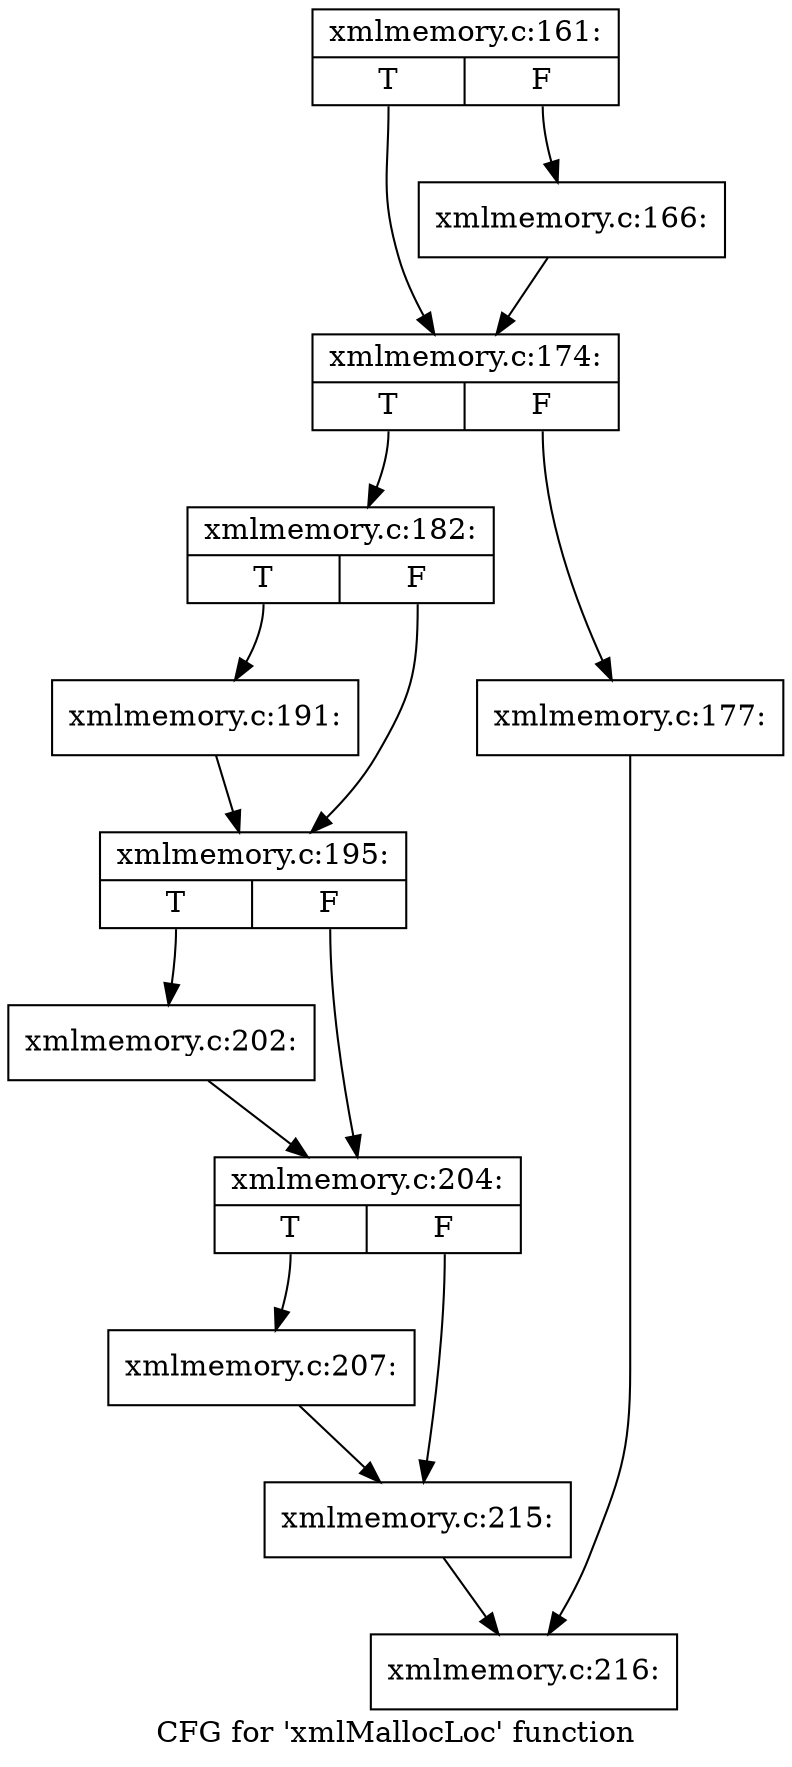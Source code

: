 digraph "CFG for 'xmlMallocLoc' function" {
	label="CFG for 'xmlMallocLoc' function";

	Node0x4b2a8e0 [shape=record,label="{xmlmemory.c:161:|{<s0>T|<s1>F}}"];
	Node0x4b2a8e0:s0 -> Node0x4b36e30;
	Node0x4b2a8e0:s1 -> Node0x4b36de0;
	Node0x4b36de0 [shape=record,label="{xmlmemory.c:166:}"];
	Node0x4b36de0 -> Node0x4b36e30;
	Node0x4b36e30 [shape=record,label="{xmlmemory.c:174:|{<s0>T|<s1>F}}"];
	Node0x4b36e30:s0 -> Node0x4b392a0;
	Node0x4b36e30:s1 -> Node0x4b39250;
	Node0x4b39250 [shape=record,label="{xmlmemory.c:177:}"];
	Node0x4b39250 -> Node0x4a654c0;
	Node0x4b392a0 [shape=record,label="{xmlmemory.c:182:|{<s0>T|<s1>F}}"];
	Node0x4b392a0:s0 -> Node0x4b36eb0;
	Node0x4b392a0:s1 -> Node0x4b3b5b0;
	Node0x4b36eb0 [shape=record,label="{xmlmemory.c:191:}"];
	Node0x4b36eb0 -> Node0x4b3b5b0;
	Node0x4b3b5b0 [shape=record,label="{xmlmemory.c:195:|{<s0>T|<s1>F}}"];
	Node0x4b3b5b0:s0 -> Node0x4b36d90;
	Node0x4b3b5b0:s1 -> Node0x4b3cc00;
	Node0x4b36d90 [shape=record,label="{xmlmemory.c:202:}"];
	Node0x4b36d90 -> Node0x4b3cc00;
	Node0x4b3cc00 [shape=record,label="{xmlmemory.c:204:|{<s0>T|<s1>F}}"];
	Node0x4b3cc00:s0 -> Node0x4b3cb10;
	Node0x4b3cc00:s1 -> Node0x4b3b070;
	Node0x4b3cb10 [shape=record,label="{xmlmemory.c:207:}"];
	Node0x4b3cb10 -> Node0x4b3b070;
	Node0x4b3b070 [shape=record,label="{xmlmemory.c:215:}"];
	Node0x4b3b070 -> Node0x4a654c0;
	Node0x4a654c0 [shape=record,label="{xmlmemory.c:216:}"];
}
